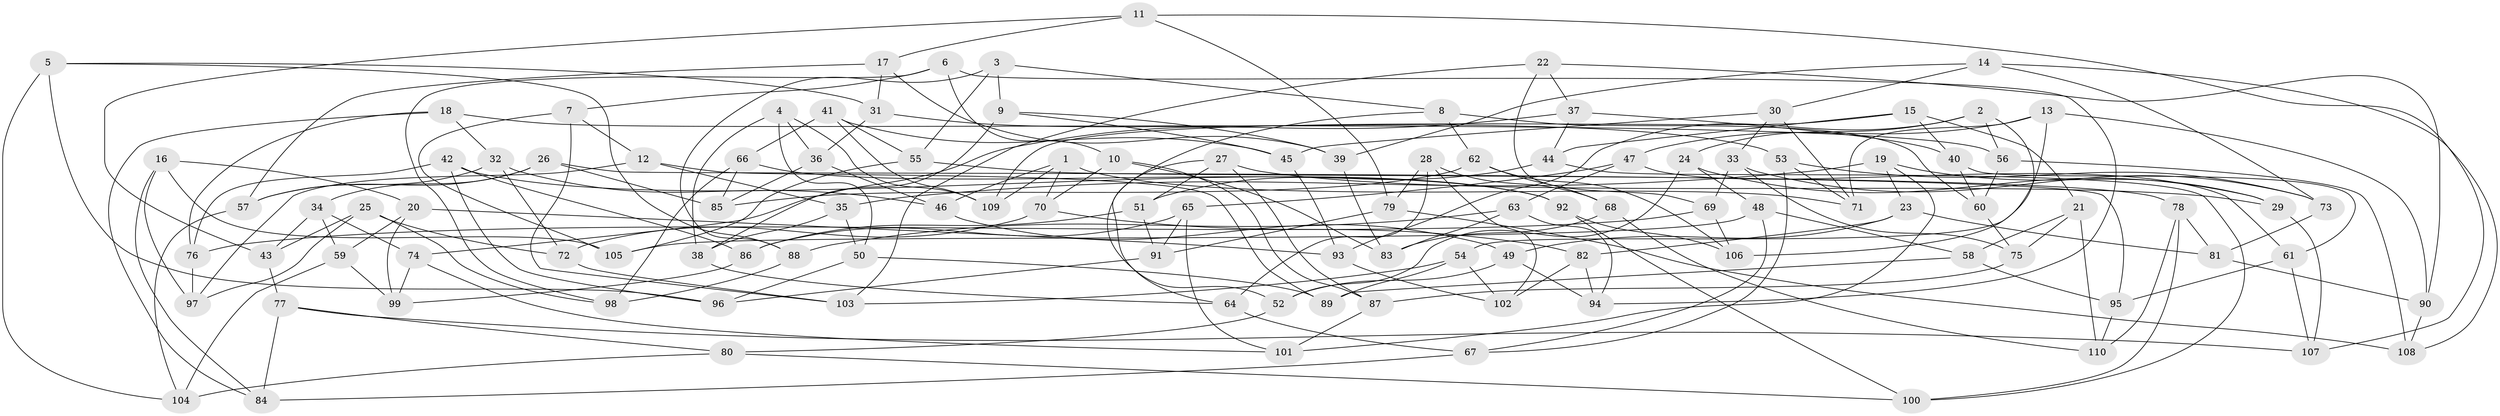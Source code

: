 // coarse degree distribution, {10: 0.13636363636363635, 4: 0.25, 12: 0.022727272727272728, 9: 0.045454545454545456, 7: 0.06818181818181818, 8: 0.18181818181818182, 6: 0.22727272727272727, 5: 0.045454545454545456, 3: 0.022727272727272728}
// Generated by graph-tools (version 1.1) at 2025/20/03/04/25 18:20:35]
// undirected, 110 vertices, 220 edges
graph export_dot {
graph [start="1"]
  node [color=gray90,style=filled];
  1;
  2;
  3;
  4;
  5;
  6;
  7;
  8;
  9;
  10;
  11;
  12;
  13;
  14;
  15;
  16;
  17;
  18;
  19;
  20;
  21;
  22;
  23;
  24;
  25;
  26;
  27;
  28;
  29;
  30;
  31;
  32;
  33;
  34;
  35;
  36;
  37;
  38;
  39;
  40;
  41;
  42;
  43;
  44;
  45;
  46;
  47;
  48;
  49;
  50;
  51;
  52;
  53;
  54;
  55;
  56;
  57;
  58;
  59;
  60;
  61;
  62;
  63;
  64;
  65;
  66;
  67;
  68;
  69;
  70;
  71;
  72;
  73;
  74;
  75;
  76;
  77;
  78;
  79;
  80;
  81;
  82;
  83;
  84;
  85;
  86;
  87;
  88;
  89;
  90;
  91;
  92;
  93;
  94;
  95;
  96;
  97;
  98;
  99;
  100;
  101;
  102;
  103;
  104;
  105;
  106;
  107;
  108;
  109;
  110;
  1 -- 71;
  1 -- 46;
  1 -- 109;
  1 -- 70;
  2 -- 106;
  2 -- 24;
  2 -- 56;
  2 -- 93;
  3 -- 9;
  3 -- 8;
  3 -- 88;
  3 -- 55;
  4 -- 50;
  4 -- 38;
  4 -- 36;
  4 -- 109;
  5 -- 88;
  5 -- 31;
  5 -- 96;
  5 -- 104;
  6 -- 10;
  6 -- 7;
  6 -- 94;
  6 -- 98;
  7 -- 103;
  7 -- 12;
  7 -- 105;
  8 -- 52;
  8 -- 60;
  8 -- 62;
  9 -- 45;
  9 -- 38;
  9 -- 39;
  10 -- 70;
  10 -- 83;
  10 -- 87;
  11 -- 79;
  11 -- 17;
  11 -- 107;
  11 -- 43;
  12 -- 97;
  12 -- 89;
  12 -- 35;
  13 -- 54;
  13 -- 47;
  13 -- 90;
  13 -- 71;
  14 -- 73;
  14 -- 30;
  14 -- 39;
  14 -- 108;
  15 -- 109;
  15 -- 44;
  15 -- 21;
  15 -- 40;
  16 -- 97;
  16 -- 105;
  16 -- 84;
  16 -- 20;
  17 -- 31;
  17 -- 57;
  17 -- 39;
  18 -- 76;
  18 -- 32;
  18 -- 84;
  18 -- 56;
  19 -- 101;
  19 -- 23;
  19 -- 29;
  19 -- 35;
  20 -- 93;
  20 -- 99;
  20 -- 59;
  21 -- 75;
  21 -- 58;
  21 -- 110;
  22 -- 90;
  22 -- 103;
  22 -- 69;
  22 -- 37;
  23 -- 81;
  23 -- 49;
  23 -- 82;
  24 -- 48;
  24 -- 52;
  24 -- 29;
  25 -- 97;
  25 -- 72;
  25 -- 98;
  25 -- 43;
  26 -- 34;
  26 -- 57;
  26 -- 95;
  26 -- 85;
  27 -- 64;
  27 -- 87;
  27 -- 29;
  27 -- 51;
  28 -- 64;
  28 -- 68;
  28 -- 102;
  28 -- 79;
  29 -- 107;
  30 -- 45;
  30 -- 33;
  30 -- 71;
  31 -- 53;
  31 -- 36;
  32 -- 72;
  32 -- 46;
  32 -- 57;
  33 -- 73;
  33 -- 75;
  33 -- 69;
  34 -- 59;
  34 -- 74;
  34 -- 43;
  35 -- 50;
  35 -- 38;
  36 -- 85;
  36 -- 46;
  37 -- 40;
  37 -- 44;
  37 -- 74;
  38 -- 64;
  39 -- 83;
  40 -- 60;
  40 -- 61;
  41 -- 109;
  41 -- 45;
  41 -- 66;
  41 -- 55;
  42 -- 86;
  42 -- 92;
  42 -- 96;
  42 -- 76;
  43 -- 77;
  44 -- 100;
  44 -- 51;
  45 -- 93;
  46 -- 49;
  47 -- 65;
  47 -- 63;
  47 -- 61;
  48 -- 58;
  48 -- 105;
  48 -- 67;
  49 -- 52;
  49 -- 94;
  50 -- 96;
  50 -- 89;
  51 -- 86;
  51 -- 91;
  52 -- 80;
  53 -- 67;
  53 -- 73;
  53 -- 71;
  54 -- 103;
  54 -- 89;
  54 -- 102;
  55 -- 105;
  55 -- 78;
  56 -- 60;
  56 -- 108;
  57 -- 104;
  58 -- 95;
  58 -- 89;
  59 -- 104;
  59 -- 99;
  60 -- 75;
  61 -- 95;
  61 -- 107;
  62 -- 85;
  62 -- 106;
  62 -- 68;
  63 -- 94;
  63 -- 83;
  63 -- 88;
  64 -- 67;
  65 -- 101;
  65 -- 91;
  65 -- 86;
  66 -- 92;
  66 -- 98;
  66 -- 85;
  67 -- 84;
  68 -- 110;
  68 -- 83;
  69 -- 76;
  69 -- 106;
  70 -- 72;
  70 -- 82;
  72 -- 103;
  73 -- 81;
  74 -- 101;
  74 -- 99;
  75 -- 87;
  76 -- 97;
  77 -- 84;
  77 -- 107;
  77 -- 80;
  78 -- 81;
  78 -- 100;
  78 -- 110;
  79 -- 108;
  79 -- 91;
  80 -- 100;
  80 -- 104;
  81 -- 90;
  82 -- 102;
  82 -- 94;
  86 -- 99;
  87 -- 101;
  88 -- 98;
  90 -- 108;
  91 -- 96;
  92 -- 100;
  92 -- 106;
  93 -- 102;
  95 -- 110;
}
